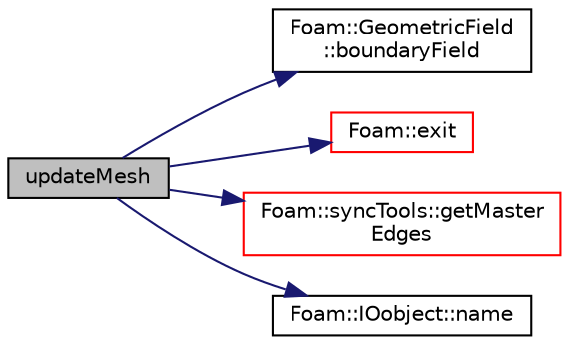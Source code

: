 digraph "updateMesh"
{
  bgcolor="transparent";
  edge [fontname="Helvetica",fontsize="10",labelfontname="Helvetica",labelfontsize="10"];
  node [fontname="Helvetica",fontsize="10",shape=record];
  rankdir="LR";
  Node1184 [label="updateMesh",height=0.2,width=0.4,color="black", fillcolor="grey75", style="filled", fontcolor="black"];
  Node1184 -> Node1185 [color="midnightblue",fontsize="10",style="solid",fontname="Helvetica"];
  Node1185 [label="Foam::GeometricField\l::boundaryField",height=0.2,width=0.4,color="black",URL="$a23249.html#a9ff7de36fba06b4f4f77a75142ad72b6",tooltip="Return const-reference to the boundary field. "];
  Node1184 -> Node1186 [color="midnightblue",fontsize="10",style="solid",fontname="Helvetica"];
  Node1186 [label="Foam::exit",height=0.2,width=0.4,color="red",URL="$a21851.html#a06ca7250d8e89caf05243ec094843642"];
  Node1184 -> Node1235 [color="midnightblue",fontsize="10",style="solid",fontname="Helvetica"];
  Node1235 [label="Foam::syncTools::getMaster\lEdges",height=0.2,width=0.4,color="red",URL="$a28657.html#a96d0f41e2ad80738744f967818ff34a2",tooltip="Get per edge whether it is uncoupled or a master of a. "];
  Node1184 -> Node1240 [color="midnightblue",fontsize="10",style="solid",fontname="Helvetica"];
  Node1240 [label="Foam::IOobject::name",height=0.2,width=0.4,color="black",URL="$a27249.html#acc80e00a8ac919288fb55bd14cc88bf6",tooltip="Return name. "];
}
